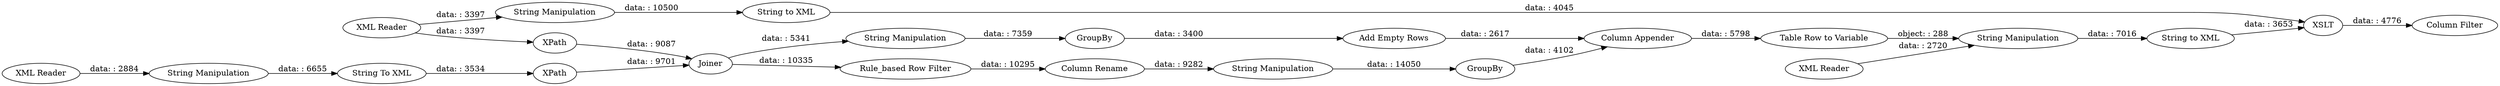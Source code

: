 digraph {
	"1271430618302629055_54" [label="String To XML"]
	"1271430618302629055_39" [label=Joiner]
	"1271430618302629055_47" [label="Add Empty Rows"]
	"1271430618302629055_26" [label="XML Reader"]
	"1271430618302629055_50" [label="XML Reader"]
	"1271430618302629055_14" [label="Table Row to Variable"]
	"1271430618302629055_13" [label=GroupBy]
	"1271430618302629055_48" [label="String Manipulation"]
	"1271430618302629055_10" [label="String to XML"]
	"1271430618302629055_17" [label="String Manipulation"]
	"1271430618302629055_44" [label="Column Rename"]
	"1271430618302629055_37" [label=XPath]
	"1271430618302629055_22" [label="String Manipulation"]
	"1271430618302629055_40" [label="Rule_based Row Filter"]
	"1271430618302629055_16" [label="XML Reader"]
	"1271430618302629055_41" [label=XPath]
	"1271430618302629055_46" [label="Column Appender"]
	"1271430618302629055_53" [label="String Manipulation"]
	"1271430618302629055_15" [label="String Manipulation"]
	"1271430618302629055_2" [label="String to XML"]
	"1271430618302629055_3" [label=XSLT]
	"1271430618302629055_49" [label=GroupBy]
	"1271430618302629055_55" [label="Column Filter"]
	"1271430618302629055_26" -> "1271430618302629055_53" [label="data: : 2884"]
	"1271430618302629055_16" -> "1271430618302629055_37" [label="data: : 3397"]
	"1271430618302629055_13" -> "1271430618302629055_46" [label="data: : 4102"]
	"1271430618302629055_53" -> "1271430618302629055_54" [label="data: : 6655"]
	"1271430618302629055_41" -> "1271430618302629055_39" [label="data: : 9701"]
	"1271430618302629055_14" -> "1271430618302629055_15" [label="object: : 288"]
	"1271430618302629055_22" -> "1271430618302629055_2" [label="data: : 10500"]
	"1271430618302629055_17" -> "1271430618302629055_13" [label="data: : 14050"]
	"1271430618302629055_3" -> "1271430618302629055_55" [label="data: : 4776"]
	"1271430618302629055_48" -> "1271430618302629055_49" [label="data: : 7359"]
	"1271430618302629055_16" -> "1271430618302629055_22" [label="data: : 3397"]
	"1271430618302629055_44" -> "1271430618302629055_17" [label="data: : 9282"]
	"1271430618302629055_15" -> "1271430618302629055_10" [label="data: : 7016"]
	"1271430618302629055_37" -> "1271430618302629055_39" [label="data: : 9087"]
	"1271430618302629055_46" -> "1271430618302629055_14" [label="data: : 5798"]
	"1271430618302629055_49" -> "1271430618302629055_47" [label="data: : 3400"]
	"1271430618302629055_50" -> "1271430618302629055_15" [label="data: : 2720"]
	"1271430618302629055_10" -> "1271430618302629055_3" [label="data: : 3653"]
	"1271430618302629055_39" -> "1271430618302629055_40" [label="data: : 10335"]
	"1271430618302629055_54" -> "1271430618302629055_41" [label="data: : 3534"]
	"1271430618302629055_39" -> "1271430618302629055_48" [label="data: : 5341"]
	"1271430618302629055_40" -> "1271430618302629055_44" [label="data: : 10295"]
	"1271430618302629055_2" -> "1271430618302629055_3" [label="data: : 4045"]
	"1271430618302629055_47" -> "1271430618302629055_46" [label="data: : 2617"]
	rankdir=LR
}
